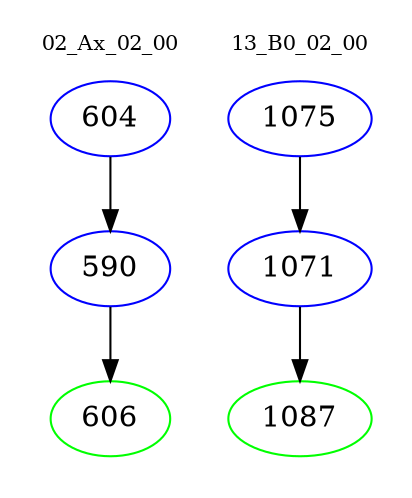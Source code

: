 digraph{
subgraph cluster_0 {
color = white
label = "02_Ax_02_00";
fontsize=10;
T0_604 [label="604", color="blue"]
T0_604 -> T0_590 [color="black"]
T0_590 [label="590", color="blue"]
T0_590 -> T0_606 [color="black"]
T0_606 [label="606", color="green"]
}
subgraph cluster_1 {
color = white
label = "13_B0_02_00";
fontsize=10;
T1_1075 [label="1075", color="blue"]
T1_1075 -> T1_1071 [color="black"]
T1_1071 [label="1071", color="blue"]
T1_1071 -> T1_1087 [color="black"]
T1_1087 [label="1087", color="green"]
}
}
